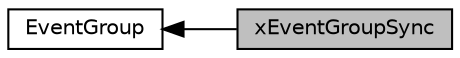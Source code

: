 digraph "xEventGroupSync"
{
  edge [fontname="Helvetica",fontsize="10",labelfontname="Helvetica",labelfontsize="10"];
  node [fontname="Helvetica",fontsize="10",shape=record];
  rankdir=LR;
  Node0 [label="xEventGroupSync",height=0.2,width=0.4,color="black", fillcolor="grey75", style="filled", fontcolor="black"];
  Node1 [label="EventGroup",height=0.2,width=0.4,color="black", fillcolor="white", style="filled",URL="$group___event_group.html",tooltip="An event group is a collection of bits to which an application can assign a meaning. "];
  Node1->Node0 [shape=plaintext, dir="back", style="solid"];
}
